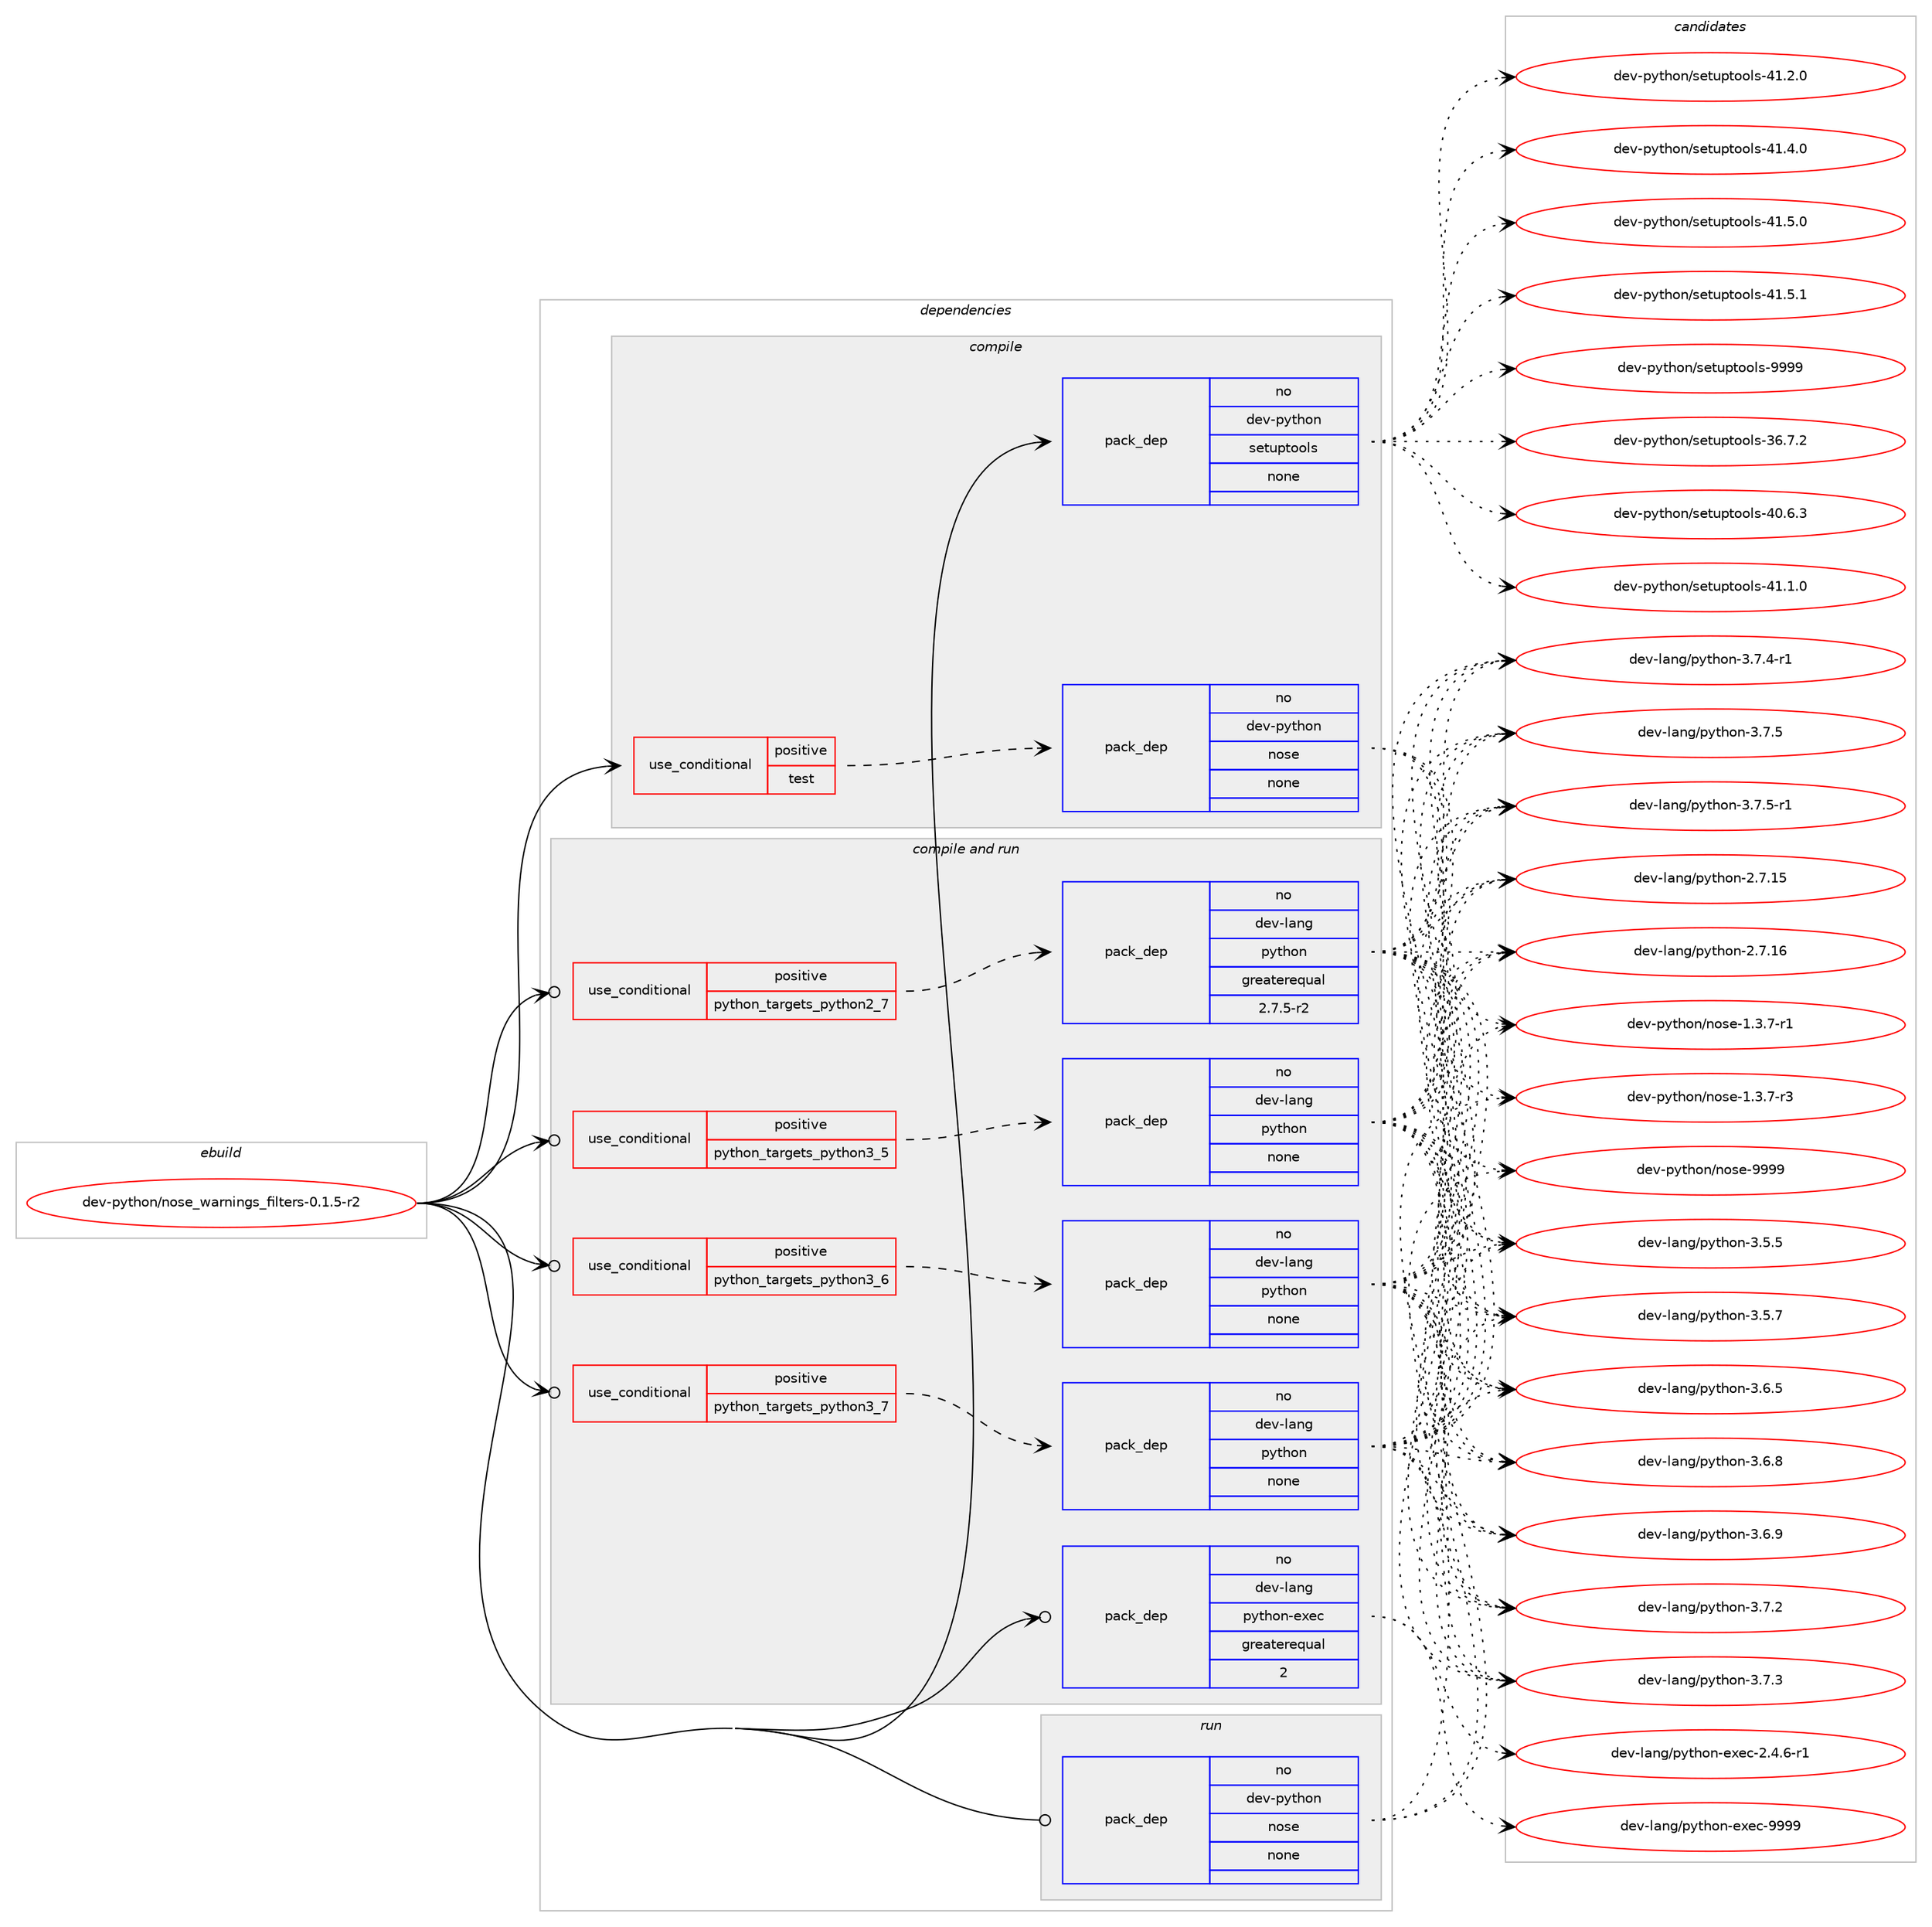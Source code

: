 digraph prolog {

# *************
# Graph options
# *************

newrank=true;
concentrate=true;
compound=true;
graph [rankdir=LR,fontname=Helvetica,fontsize=10,ranksep=1.5];#, ranksep=2.5, nodesep=0.2];
edge  [arrowhead=vee];
node  [fontname=Helvetica,fontsize=10];

# **********
# The ebuild
# **********

subgraph cluster_leftcol {
color=gray;
rank=same;
label=<<i>ebuild</i>>;
id [label="dev-python/nose_warnings_filters-0.1.5-r2", color=red, width=4, href="../dev-python/nose_warnings_filters-0.1.5-r2.svg"];
}

# ****************
# The dependencies
# ****************

subgraph cluster_midcol {
color=gray;
label=<<i>dependencies</i>>;
subgraph cluster_compile {
fillcolor="#eeeeee";
style=filled;
label=<<i>compile</i>>;
subgraph cond143257 {
dependency616955 [label=<<TABLE BORDER="0" CELLBORDER="1" CELLSPACING="0" CELLPADDING="4"><TR><TD ROWSPAN="3" CELLPADDING="10">use_conditional</TD></TR><TR><TD>positive</TD></TR><TR><TD>test</TD></TR></TABLE>>, shape=none, color=red];
subgraph pack461890 {
dependency616956 [label=<<TABLE BORDER="0" CELLBORDER="1" CELLSPACING="0" CELLPADDING="4" WIDTH="220"><TR><TD ROWSPAN="6" CELLPADDING="30">pack_dep</TD></TR><TR><TD WIDTH="110">no</TD></TR><TR><TD>dev-python</TD></TR><TR><TD>nose</TD></TR><TR><TD>none</TD></TR><TR><TD></TD></TR></TABLE>>, shape=none, color=blue];
}
dependency616955:e -> dependency616956:w [weight=20,style="dashed",arrowhead="vee"];
}
id:e -> dependency616955:w [weight=20,style="solid",arrowhead="vee"];
subgraph pack461891 {
dependency616957 [label=<<TABLE BORDER="0" CELLBORDER="1" CELLSPACING="0" CELLPADDING="4" WIDTH="220"><TR><TD ROWSPAN="6" CELLPADDING="30">pack_dep</TD></TR><TR><TD WIDTH="110">no</TD></TR><TR><TD>dev-python</TD></TR><TR><TD>setuptools</TD></TR><TR><TD>none</TD></TR><TR><TD></TD></TR></TABLE>>, shape=none, color=blue];
}
id:e -> dependency616957:w [weight=20,style="solid",arrowhead="vee"];
}
subgraph cluster_compileandrun {
fillcolor="#eeeeee";
style=filled;
label=<<i>compile and run</i>>;
subgraph cond143258 {
dependency616958 [label=<<TABLE BORDER="0" CELLBORDER="1" CELLSPACING="0" CELLPADDING="4"><TR><TD ROWSPAN="3" CELLPADDING="10">use_conditional</TD></TR><TR><TD>positive</TD></TR><TR><TD>python_targets_python2_7</TD></TR></TABLE>>, shape=none, color=red];
subgraph pack461892 {
dependency616959 [label=<<TABLE BORDER="0" CELLBORDER="1" CELLSPACING="0" CELLPADDING="4" WIDTH="220"><TR><TD ROWSPAN="6" CELLPADDING="30">pack_dep</TD></TR><TR><TD WIDTH="110">no</TD></TR><TR><TD>dev-lang</TD></TR><TR><TD>python</TD></TR><TR><TD>greaterequal</TD></TR><TR><TD>2.7.5-r2</TD></TR></TABLE>>, shape=none, color=blue];
}
dependency616958:e -> dependency616959:w [weight=20,style="dashed",arrowhead="vee"];
}
id:e -> dependency616958:w [weight=20,style="solid",arrowhead="odotvee"];
subgraph cond143259 {
dependency616960 [label=<<TABLE BORDER="0" CELLBORDER="1" CELLSPACING="0" CELLPADDING="4"><TR><TD ROWSPAN="3" CELLPADDING="10">use_conditional</TD></TR><TR><TD>positive</TD></TR><TR><TD>python_targets_python3_5</TD></TR></TABLE>>, shape=none, color=red];
subgraph pack461893 {
dependency616961 [label=<<TABLE BORDER="0" CELLBORDER="1" CELLSPACING="0" CELLPADDING="4" WIDTH="220"><TR><TD ROWSPAN="6" CELLPADDING="30">pack_dep</TD></TR><TR><TD WIDTH="110">no</TD></TR><TR><TD>dev-lang</TD></TR><TR><TD>python</TD></TR><TR><TD>none</TD></TR><TR><TD></TD></TR></TABLE>>, shape=none, color=blue];
}
dependency616960:e -> dependency616961:w [weight=20,style="dashed",arrowhead="vee"];
}
id:e -> dependency616960:w [weight=20,style="solid",arrowhead="odotvee"];
subgraph cond143260 {
dependency616962 [label=<<TABLE BORDER="0" CELLBORDER="1" CELLSPACING="0" CELLPADDING="4"><TR><TD ROWSPAN="3" CELLPADDING="10">use_conditional</TD></TR><TR><TD>positive</TD></TR><TR><TD>python_targets_python3_6</TD></TR></TABLE>>, shape=none, color=red];
subgraph pack461894 {
dependency616963 [label=<<TABLE BORDER="0" CELLBORDER="1" CELLSPACING="0" CELLPADDING="4" WIDTH="220"><TR><TD ROWSPAN="6" CELLPADDING="30">pack_dep</TD></TR><TR><TD WIDTH="110">no</TD></TR><TR><TD>dev-lang</TD></TR><TR><TD>python</TD></TR><TR><TD>none</TD></TR><TR><TD></TD></TR></TABLE>>, shape=none, color=blue];
}
dependency616962:e -> dependency616963:w [weight=20,style="dashed",arrowhead="vee"];
}
id:e -> dependency616962:w [weight=20,style="solid",arrowhead="odotvee"];
subgraph cond143261 {
dependency616964 [label=<<TABLE BORDER="0" CELLBORDER="1" CELLSPACING="0" CELLPADDING="4"><TR><TD ROWSPAN="3" CELLPADDING="10">use_conditional</TD></TR><TR><TD>positive</TD></TR><TR><TD>python_targets_python3_7</TD></TR></TABLE>>, shape=none, color=red];
subgraph pack461895 {
dependency616965 [label=<<TABLE BORDER="0" CELLBORDER="1" CELLSPACING="0" CELLPADDING="4" WIDTH="220"><TR><TD ROWSPAN="6" CELLPADDING="30">pack_dep</TD></TR><TR><TD WIDTH="110">no</TD></TR><TR><TD>dev-lang</TD></TR><TR><TD>python</TD></TR><TR><TD>none</TD></TR><TR><TD></TD></TR></TABLE>>, shape=none, color=blue];
}
dependency616964:e -> dependency616965:w [weight=20,style="dashed",arrowhead="vee"];
}
id:e -> dependency616964:w [weight=20,style="solid",arrowhead="odotvee"];
subgraph pack461896 {
dependency616966 [label=<<TABLE BORDER="0" CELLBORDER="1" CELLSPACING="0" CELLPADDING="4" WIDTH="220"><TR><TD ROWSPAN="6" CELLPADDING="30">pack_dep</TD></TR><TR><TD WIDTH="110">no</TD></TR><TR><TD>dev-lang</TD></TR><TR><TD>python-exec</TD></TR><TR><TD>greaterequal</TD></TR><TR><TD>2</TD></TR></TABLE>>, shape=none, color=blue];
}
id:e -> dependency616966:w [weight=20,style="solid",arrowhead="odotvee"];
}
subgraph cluster_run {
fillcolor="#eeeeee";
style=filled;
label=<<i>run</i>>;
subgraph pack461897 {
dependency616967 [label=<<TABLE BORDER="0" CELLBORDER="1" CELLSPACING="0" CELLPADDING="4" WIDTH="220"><TR><TD ROWSPAN="6" CELLPADDING="30">pack_dep</TD></TR><TR><TD WIDTH="110">no</TD></TR><TR><TD>dev-python</TD></TR><TR><TD>nose</TD></TR><TR><TD>none</TD></TR><TR><TD></TD></TR></TABLE>>, shape=none, color=blue];
}
id:e -> dependency616967:w [weight=20,style="solid",arrowhead="odot"];
}
}

# **************
# The candidates
# **************

subgraph cluster_choices {
rank=same;
color=gray;
label=<<i>candidates</i>>;

subgraph choice461890 {
color=black;
nodesep=1;
choice10010111845112121116104111110471101111151014549465146554511449 [label="dev-python/nose-1.3.7-r1", color=red, width=4,href="../dev-python/nose-1.3.7-r1.svg"];
choice10010111845112121116104111110471101111151014549465146554511451 [label="dev-python/nose-1.3.7-r3", color=red, width=4,href="../dev-python/nose-1.3.7-r3.svg"];
choice10010111845112121116104111110471101111151014557575757 [label="dev-python/nose-9999", color=red, width=4,href="../dev-python/nose-9999.svg"];
dependency616956:e -> choice10010111845112121116104111110471101111151014549465146554511449:w [style=dotted,weight="100"];
dependency616956:e -> choice10010111845112121116104111110471101111151014549465146554511451:w [style=dotted,weight="100"];
dependency616956:e -> choice10010111845112121116104111110471101111151014557575757:w [style=dotted,weight="100"];
}
subgraph choice461891 {
color=black;
nodesep=1;
choice100101118451121211161041111104711510111611711211611111110811545515446554650 [label="dev-python/setuptools-36.7.2", color=red, width=4,href="../dev-python/setuptools-36.7.2.svg"];
choice100101118451121211161041111104711510111611711211611111110811545524846544651 [label="dev-python/setuptools-40.6.3", color=red, width=4,href="../dev-python/setuptools-40.6.3.svg"];
choice100101118451121211161041111104711510111611711211611111110811545524946494648 [label="dev-python/setuptools-41.1.0", color=red, width=4,href="../dev-python/setuptools-41.1.0.svg"];
choice100101118451121211161041111104711510111611711211611111110811545524946504648 [label="dev-python/setuptools-41.2.0", color=red, width=4,href="../dev-python/setuptools-41.2.0.svg"];
choice100101118451121211161041111104711510111611711211611111110811545524946524648 [label="dev-python/setuptools-41.4.0", color=red, width=4,href="../dev-python/setuptools-41.4.0.svg"];
choice100101118451121211161041111104711510111611711211611111110811545524946534648 [label="dev-python/setuptools-41.5.0", color=red, width=4,href="../dev-python/setuptools-41.5.0.svg"];
choice100101118451121211161041111104711510111611711211611111110811545524946534649 [label="dev-python/setuptools-41.5.1", color=red, width=4,href="../dev-python/setuptools-41.5.1.svg"];
choice10010111845112121116104111110471151011161171121161111111081154557575757 [label="dev-python/setuptools-9999", color=red, width=4,href="../dev-python/setuptools-9999.svg"];
dependency616957:e -> choice100101118451121211161041111104711510111611711211611111110811545515446554650:w [style=dotted,weight="100"];
dependency616957:e -> choice100101118451121211161041111104711510111611711211611111110811545524846544651:w [style=dotted,weight="100"];
dependency616957:e -> choice100101118451121211161041111104711510111611711211611111110811545524946494648:w [style=dotted,weight="100"];
dependency616957:e -> choice100101118451121211161041111104711510111611711211611111110811545524946504648:w [style=dotted,weight="100"];
dependency616957:e -> choice100101118451121211161041111104711510111611711211611111110811545524946524648:w [style=dotted,weight="100"];
dependency616957:e -> choice100101118451121211161041111104711510111611711211611111110811545524946534648:w [style=dotted,weight="100"];
dependency616957:e -> choice100101118451121211161041111104711510111611711211611111110811545524946534649:w [style=dotted,weight="100"];
dependency616957:e -> choice10010111845112121116104111110471151011161171121161111111081154557575757:w [style=dotted,weight="100"];
}
subgraph choice461892 {
color=black;
nodesep=1;
choice10010111845108971101034711212111610411111045504655464953 [label="dev-lang/python-2.7.15", color=red, width=4,href="../dev-lang/python-2.7.15.svg"];
choice10010111845108971101034711212111610411111045504655464954 [label="dev-lang/python-2.7.16", color=red, width=4,href="../dev-lang/python-2.7.16.svg"];
choice100101118451089711010347112121116104111110455146534653 [label="dev-lang/python-3.5.5", color=red, width=4,href="../dev-lang/python-3.5.5.svg"];
choice100101118451089711010347112121116104111110455146534655 [label="dev-lang/python-3.5.7", color=red, width=4,href="../dev-lang/python-3.5.7.svg"];
choice100101118451089711010347112121116104111110455146544653 [label="dev-lang/python-3.6.5", color=red, width=4,href="../dev-lang/python-3.6.5.svg"];
choice100101118451089711010347112121116104111110455146544656 [label="dev-lang/python-3.6.8", color=red, width=4,href="../dev-lang/python-3.6.8.svg"];
choice100101118451089711010347112121116104111110455146544657 [label="dev-lang/python-3.6.9", color=red, width=4,href="../dev-lang/python-3.6.9.svg"];
choice100101118451089711010347112121116104111110455146554650 [label="dev-lang/python-3.7.2", color=red, width=4,href="../dev-lang/python-3.7.2.svg"];
choice100101118451089711010347112121116104111110455146554651 [label="dev-lang/python-3.7.3", color=red, width=4,href="../dev-lang/python-3.7.3.svg"];
choice1001011184510897110103471121211161041111104551465546524511449 [label="dev-lang/python-3.7.4-r1", color=red, width=4,href="../dev-lang/python-3.7.4-r1.svg"];
choice100101118451089711010347112121116104111110455146554653 [label="dev-lang/python-3.7.5", color=red, width=4,href="../dev-lang/python-3.7.5.svg"];
choice1001011184510897110103471121211161041111104551465546534511449 [label="dev-lang/python-3.7.5-r1", color=red, width=4,href="../dev-lang/python-3.7.5-r1.svg"];
dependency616959:e -> choice10010111845108971101034711212111610411111045504655464953:w [style=dotted,weight="100"];
dependency616959:e -> choice10010111845108971101034711212111610411111045504655464954:w [style=dotted,weight="100"];
dependency616959:e -> choice100101118451089711010347112121116104111110455146534653:w [style=dotted,weight="100"];
dependency616959:e -> choice100101118451089711010347112121116104111110455146534655:w [style=dotted,weight="100"];
dependency616959:e -> choice100101118451089711010347112121116104111110455146544653:w [style=dotted,weight="100"];
dependency616959:e -> choice100101118451089711010347112121116104111110455146544656:w [style=dotted,weight="100"];
dependency616959:e -> choice100101118451089711010347112121116104111110455146544657:w [style=dotted,weight="100"];
dependency616959:e -> choice100101118451089711010347112121116104111110455146554650:w [style=dotted,weight="100"];
dependency616959:e -> choice100101118451089711010347112121116104111110455146554651:w [style=dotted,weight="100"];
dependency616959:e -> choice1001011184510897110103471121211161041111104551465546524511449:w [style=dotted,weight="100"];
dependency616959:e -> choice100101118451089711010347112121116104111110455146554653:w [style=dotted,weight="100"];
dependency616959:e -> choice1001011184510897110103471121211161041111104551465546534511449:w [style=dotted,weight="100"];
}
subgraph choice461893 {
color=black;
nodesep=1;
choice10010111845108971101034711212111610411111045504655464953 [label="dev-lang/python-2.7.15", color=red, width=4,href="../dev-lang/python-2.7.15.svg"];
choice10010111845108971101034711212111610411111045504655464954 [label="dev-lang/python-2.7.16", color=red, width=4,href="../dev-lang/python-2.7.16.svg"];
choice100101118451089711010347112121116104111110455146534653 [label="dev-lang/python-3.5.5", color=red, width=4,href="../dev-lang/python-3.5.5.svg"];
choice100101118451089711010347112121116104111110455146534655 [label="dev-lang/python-3.5.7", color=red, width=4,href="../dev-lang/python-3.5.7.svg"];
choice100101118451089711010347112121116104111110455146544653 [label="dev-lang/python-3.6.5", color=red, width=4,href="../dev-lang/python-3.6.5.svg"];
choice100101118451089711010347112121116104111110455146544656 [label="dev-lang/python-3.6.8", color=red, width=4,href="../dev-lang/python-3.6.8.svg"];
choice100101118451089711010347112121116104111110455146544657 [label="dev-lang/python-3.6.9", color=red, width=4,href="../dev-lang/python-3.6.9.svg"];
choice100101118451089711010347112121116104111110455146554650 [label="dev-lang/python-3.7.2", color=red, width=4,href="../dev-lang/python-3.7.2.svg"];
choice100101118451089711010347112121116104111110455146554651 [label="dev-lang/python-3.7.3", color=red, width=4,href="../dev-lang/python-3.7.3.svg"];
choice1001011184510897110103471121211161041111104551465546524511449 [label="dev-lang/python-3.7.4-r1", color=red, width=4,href="../dev-lang/python-3.7.4-r1.svg"];
choice100101118451089711010347112121116104111110455146554653 [label="dev-lang/python-3.7.5", color=red, width=4,href="../dev-lang/python-3.7.5.svg"];
choice1001011184510897110103471121211161041111104551465546534511449 [label="dev-lang/python-3.7.5-r1", color=red, width=4,href="../dev-lang/python-3.7.5-r1.svg"];
dependency616961:e -> choice10010111845108971101034711212111610411111045504655464953:w [style=dotted,weight="100"];
dependency616961:e -> choice10010111845108971101034711212111610411111045504655464954:w [style=dotted,weight="100"];
dependency616961:e -> choice100101118451089711010347112121116104111110455146534653:w [style=dotted,weight="100"];
dependency616961:e -> choice100101118451089711010347112121116104111110455146534655:w [style=dotted,weight="100"];
dependency616961:e -> choice100101118451089711010347112121116104111110455146544653:w [style=dotted,weight="100"];
dependency616961:e -> choice100101118451089711010347112121116104111110455146544656:w [style=dotted,weight="100"];
dependency616961:e -> choice100101118451089711010347112121116104111110455146544657:w [style=dotted,weight="100"];
dependency616961:e -> choice100101118451089711010347112121116104111110455146554650:w [style=dotted,weight="100"];
dependency616961:e -> choice100101118451089711010347112121116104111110455146554651:w [style=dotted,weight="100"];
dependency616961:e -> choice1001011184510897110103471121211161041111104551465546524511449:w [style=dotted,weight="100"];
dependency616961:e -> choice100101118451089711010347112121116104111110455146554653:w [style=dotted,weight="100"];
dependency616961:e -> choice1001011184510897110103471121211161041111104551465546534511449:w [style=dotted,weight="100"];
}
subgraph choice461894 {
color=black;
nodesep=1;
choice10010111845108971101034711212111610411111045504655464953 [label="dev-lang/python-2.7.15", color=red, width=4,href="../dev-lang/python-2.7.15.svg"];
choice10010111845108971101034711212111610411111045504655464954 [label="dev-lang/python-2.7.16", color=red, width=4,href="../dev-lang/python-2.7.16.svg"];
choice100101118451089711010347112121116104111110455146534653 [label="dev-lang/python-3.5.5", color=red, width=4,href="../dev-lang/python-3.5.5.svg"];
choice100101118451089711010347112121116104111110455146534655 [label="dev-lang/python-3.5.7", color=red, width=4,href="../dev-lang/python-3.5.7.svg"];
choice100101118451089711010347112121116104111110455146544653 [label="dev-lang/python-3.6.5", color=red, width=4,href="../dev-lang/python-3.6.5.svg"];
choice100101118451089711010347112121116104111110455146544656 [label="dev-lang/python-3.6.8", color=red, width=4,href="../dev-lang/python-3.6.8.svg"];
choice100101118451089711010347112121116104111110455146544657 [label="dev-lang/python-3.6.9", color=red, width=4,href="../dev-lang/python-3.6.9.svg"];
choice100101118451089711010347112121116104111110455146554650 [label="dev-lang/python-3.7.2", color=red, width=4,href="../dev-lang/python-3.7.2.svg"];
choice100101118451089711010347112121116104111110455146554651 [label="dev-lang/python-3.7.3", color=red, width=4,href="../dev-lang/python-3.7.3.svg"];
choice1001011184510897110103471121211161041111104551465546524511449 [label="dev-lang/python-3.7.4-r1", color=red, width=4,href="../dev-lang/python-3.7.4-r1.svg"];
choice100101118451089711010347112121116104111110455146554653 [label="dev-lang/python-3.7.5", color=red, width=4,href="../dev-lang/python-3.7.5.svg"];
choice1001011184510897110103471121211161041111104551465546534511449 [label="dev-lang/python-3.7.5-r1", color=red, width=4,href="../dev-lang/python-3.7.5-r1.svg"];
dependency616963:e -> choice10010111845108971101034711212111610411111045504655464953:w [style=dotted,weight="100"];
dependency616963:e -> choice10010111845108971101034711212111610411111045504655464954:w [style=dotted,weight="100"];
dependency616963:e -> choice100101118451089711010347112121116104111110455146534653:w [style=dotted,weight="100"];
dependency616963:e -> choice100101118451089711010347112121116104111110455146534655:w [style=dotted,weight="100"];
dependency616963:e -> choice100101118451089711010347112121116104111110455146544653:w [style=dotted,weight="100"];
dependency616963:e -> choice100101118451089711010347112121116104111110455146544656:w [style=dotted,weight="100"];
dependency616963:e -> choice100101118451089711010347112121116104111110455146544657:w [style=dotted,weight="100"];
dependency616963:e -> choice100101118451089711010347112121116104111110455146554650:w [style=dotted,weight="100"];
dependency616963:e -> choice100101118451089711010347112121116104111110455146554651:w [style=dotted,weight="100"];
dependency616963:e -> choice1001011184510897110103471121211161041111104551465546524511449:w [style=dotted,weight="100"];
dependency616963:e -> choice100101118451089711010347112121116104111110455146554653:w [style=dotted,weight="100"];
dependency616963:e -> choice1001011184510897110103471121211161041111104551465546534511449:w [style=dotted,weight="100"];
}
subgraph choice461895 {
color=black;
nodesep=1;
choice10010111845108971101034711212111610411111045504655464953 [label="dev-lang/python-2.7.15", color=red, width=4,href="../dev-lang/python-2.7.15.svg"];
choice10010111845108971101034711212111610411111045504655464954 [label="dev-lang/python-2.7.16", color=red, width=4,href="../dev-lang/python-2.7.16.svg"];
choice100101118451089711010347112121116104111110455146534653 [label="dev-lang/python-3.5.5", color=red, width=4,href="../dev-lang/python-3.5.5.svg"];
choice100101118451089711010347112121116104111110455146534655 [label="dev-lang/python-3.5.7", color=red, width=4,href="../dev-lang/python-3.5.7.svg"];
choice100101118451089711010347112121116104111110455146544653 [label="dev-lang/python-3.6.5", color=red, width=4,href="../dev-lang/python-3.6.5.svg"];
choice100101118451089711010347112121116104111110455146544656 [label="dev-lang/python-3.6.8", color=red, width=4,href="../dev-lang/python-3.6.8.svg"];
choice100101118451089711010347112121116104111110455146544657 [label="dev-lang/python-3.6.9", color=red, width=4,href="../dev-lang/python-3.6.9.svg"];
choice100101118451089711010347112121116104111110455146554650 [label="dev-lang/python-3.7.2", color=red, width=4,href="../dev-lang/python-3.7.2.svg"];
choice100101118451089711010347112121116104111110455146554651 [label="dev-lang/python-3.7.3", color=red, width=4,href="../dev-lang/python-3.7.3.svg"];
choice1001011184510897110103471121211161041111104551465546524511449 [label="dev-lang/python-3.7.4-r1", color=red, width=4,href="../dev-lang/python-3.7.4-r1.svg"];
choice100101118451089711010347112121116104111110455146554653 [label="dev-lang/python-3.7.5", color=red, width=4,href="../dev-lang/python-3.7.5.svg"];
choice1001011184510897110103471121211161041111104551465546534511449 [label="dev-lang/python-3.7.5-r1", color=red, width=4,href="../dev-lang/python-3.7.5-r1.svg"];
dependency616965:e -> choice10010111845108971101034711212111610411111045504655464953:w [style=dotted,weight="100"];
dependency616965:e -> choice10010111845108971101034711212111610411111045504655464954:w [style=dotted,weight="100"];
dependency616965:e -> choice100101118451089711010347112121116104111110455146534653:w [style=dotted,weight="100"];
dependency616965:e -> choice100101118451089711010347112121116104111110455146534655:w [style=dotted,weight="100"];
dependency616965:e -> choice100101118451089711010347112121116104111110455146544653:w [style=dotted,weight="100"];
dependency616965:e -> choice100101118451089711010347112121116104111110455146544656:w [style=dotted,weight="100"];
dependency616965:e -> choice100101118451089711010347112121116104111110455146544657:w [style=dotted,weight="100"];
dependency616965:e -> choice100101118451089711010347112121116104111110455146554650:w [style=dotted,weight="100"];
dependency616965:e -> choice100101118451089711010347112121116104111110455146554651:w [style=dotted,weight="100"];
dependency616965:e -> choice1001011184510897110103471121211161041111104551465546524511449:w [style=dotted,weight="100"];
dependency616965:e -> choice100101118451089711010347112121116104111110455146554653:w [style=dotted,weight="100"];
dependency616965:e -> choice1001011184510897110103471121211161041111104551465546534511449:w [style=dotted,weight="100"];
}
subgraph choice461896 {
color=black;
nodesep=1;
choice10010111845108971101034711212111610411111045101120101994550465246544511449 [label="dev-lang/python-exec-2.4.6-r1", color=red, width=4,href="../dev-lang/python-exec-2.4.6-r1.svg"];
choice10010111845108971101034711212111610411111045101120101994557575757 [label="dev-lang/python-exec-9999", color=red, width=4,href="../dev-lang/python-exec-9999.svg"];
dependency616966:e -> choice10010111845108971101034711212111610411111045101120101994550465246544511449:w [style=dotted,weight="100"];
dependency616966:e -> choice10010111845108971101034711212111610411111045101120101994557575757:w [style=dotted,weight="100"];
}
subgraph choice461897 {
color=black;
nodesep=1;
choice10010111845112121116104111110471101111151014549465146554511449 [label="dev-python/nose-1.3.7-r1", color=red, width=4,href="../dev-python/nose-1.3.7-r1.svg"];
choice10010111845112121116104111110471101111151014549465146554511451 [label="dev-python/nose-1.3.7-r3", color=red, width=4,href="../dev-python/nose-1.3.7-r3.svg"];
choice10010111845112121116104111110471101111151014557575757 [label="dev-python/nose-9999", color=red, width=4,href="../dev-python/nose-9999.svg"];
dependency616967:e -> choice10010111845112121116104111110471101111151014549465146554511449:w [style=dotted,weight="100"];
dependency616967:e -> choice10010111845112121116104111110471101111151014549465146554511451:w [style=dotted,weight="100"];
dependency616967:e -> choice10010111845112121116104111110471101111151014557575757:w [style=dotted,weight="100"];
}
}

}
